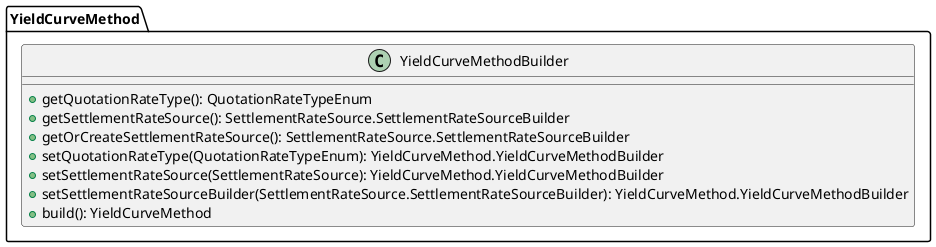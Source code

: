 @startuml

    class YieldCurveMethod.YieldCurveMethodBuilder [[YieldCurveMethod.YieldCurveMethodBuilder.html]] {
        +getQuotationRateType(): QuotationRateTypeEnum
        +getSettlementRateSource(): SettlementRateSource.SettlementRateSourceBuilder
        +getOrCreateSettlementRateSource(): SettlementRateSource.SettlementRateSourceBuilder
        +setQuotationRateType(QuotationRateTypeEnum): YieldCurveMethod.YieldCurveMethodBuilder
        +setSettlementRateSource(SettlementRateSource): YieldCurveMethod.YieldCurveMethodBuilder
        +setSettlementRateSourceBuilder(SettlementRateSource.SettlementRateSourceBuilder): YieldCurveMethod.YieldCurveMethodBuilder
        +build(): YieldCurveMethod
    }

@enduml
